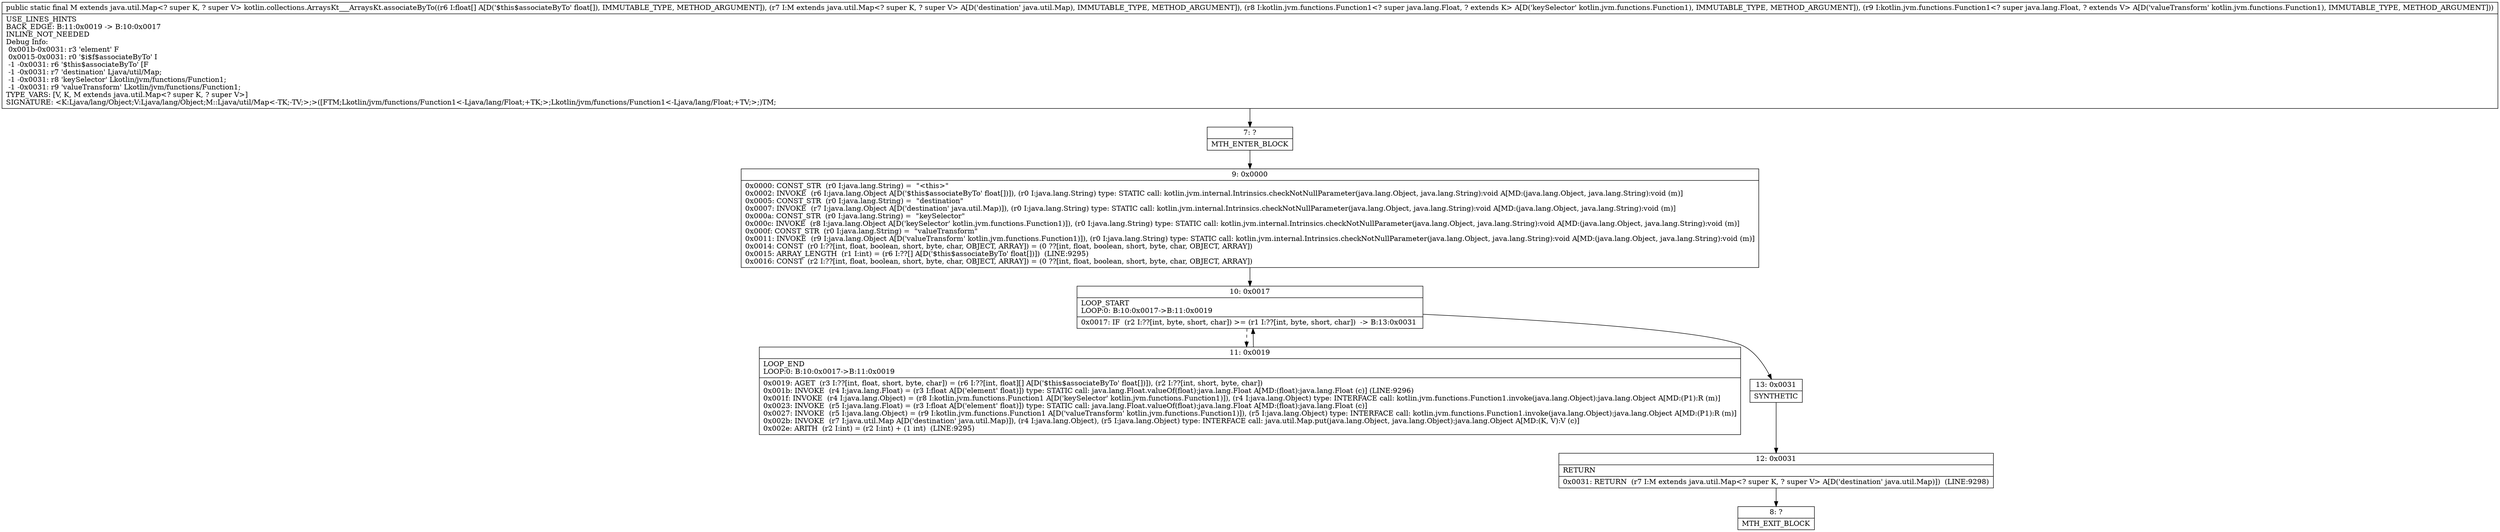 digraph "CFG forkotlin.collections.ArraysKt___ArraysKt.associateByTo([FLjava\/util\/Map;Lkotlin\/jvm\/functions\/Function1;Lkotlin\/jvm\/functions\/Function1;)Ljava\/util\/Map;" {
Node_7 [shape=record,label="{7\:\ ?|MTH_ENTER_BLOCK\l}"];
Node_9 [shape=record,label="{9\:\ 0x0000|0x0000: CONST_STR  (r0 I:java.lang.String) =  \"\<this\>\" \l0x0002: INVOKE  (r6 I:java.lang.Object A[D('$this$associateByTo' float[])]), (r0 I:java.lang.String) type: STATIC call: kotlin.jvm.internal.Intrinsics.checkNotNullParameter(java.lang.Object, java.lang.String):void A[MD:(java.lang.Object, java.lang.String):void (m)]\l0x0005: CONST_STR  (r0 I:java.lang.String) =  \"destination\" \l0x0007: INVOKE  (r7 I:java.lang.Object A[D('destination' java.util.Map)]), (r0 I:java.lang.String) type: STATIC call: kotlin.jvm.internal.Intrinsics.checkNotNullParameter(java.lang.Object, java.lang.String):void A[MD:(java.lang.Object, java.lang.String):void (m)]\l0x000a: CONST_STR  (r0 I:java.lang.String) =  \"keySelector\" \l0x000c: INVOKE  (r8 I:java.lang.Object A[D('keySelector' kotlin.jvm.functions.Function1)]), (r0 I:java.lang.String) type: STATIC call: kotlin.jvm.internal.Intrinsics.checkNotNullParameter(java.lang.Object, java.lang.String):void A[MD:(java.lang.Object, java.lang.String):void (m)]\l0x000f: CONST_STR  (r0 I:java.lang.String) =  \"valueTransform\" \l0x0011: INVOKE  (r9 I:java.lang.Object A[D('valueTransform' kotlin.jvm.functions.Function1)]), (r0 I:java.lang.String) type: STATIC call: kotlin.jvm.internal.Intrinsics.checkNotNullParameter(java.lang.Object, java.lang.String):void A[MD:(java.lang.Object, java.lang.String):void (m)]\l0x0014: CONST  (r0 I:??[int, float, boolean, short, byte, char, OBJECT, ARRAY]) = (0 ??[int, float, boolean, short, byte, char, OBJECT, ARRAY]) \l0x0015: ARRAY_LENGTH  (r1 I:int) = (r6 I:??[] A[D('$this$associateByTo' float[])])  (LINE:9295)\l0x0016: CONST  (r2 I:??[int, float, boolean, short, byte, char, OBJECT, ARRAY]) = (0 ??[int, float, boolean, short, byte, char, OBJECT, ARRAY]) \l}"];
Node_10 [shape=record,label="{10\:\ 0x0017|LOOP_START\lLOOP:0: B:10:0x0017\-\>B:11:0x0019\l|0x0017: IF  (r2 I:??[int, byte, short, char]) \>= (r1 I:??[int, byte, short, char])  \-\> B:13:0x0031 \l}"];
Node_11 [shape=record,label="{11\:\ 0x0019|LOOP_END\lLOOP:0: B:10:0x0017\-\>B:11:0x0019\l|0x0019: AGET  (r3 I:??[int, float, short, byte, char]) = (r6 I:??[int, float][] A[D('$this$associateByTo' float[])]), (r2 I:??[int, short, byte, char]) \l0x001b: INVOKE  (r4 I:java.lang.Float) = (r3 I:float A[D('element' float)]) type: STATIC call: java.lang.Float.valueOf(float):java.lang.Float A[MD:(float):java.lang.Float (c)] (LINE:9296)\l0x001f: INVOKE  (r4 I:java.lang.Object) = (r8 I:kotlin.jvm.functions.Function1 A[D('keySelector' kotlin.jvm.functions.Function1)]), (r4 I:java.lang.Object) type: INTERFACE call: kotlin.jvm.functions.Function1.invoke(java.lang.Object):java.lang.Object A[MD:(P1):R (m)]\l0x0023: INVOKE  (r5 I:java.lang.Float) = (r3 I:float A[D('element' float)]) type: STATIC call: java.lang.Float.valueOf(float):java.lang.Float A[MD:(float):java.lang.Float (c)]\l0x0027: INVOKE  (r5 I:java.lang.Object) = (r9 I:kotlin.jvm.functions.Function1 A[D('valueTransform' kotlin.jvm.functions.Function1)]), (r5 I:java.lang.Object) type: INTERFACE call: kotlin.jvm.functions.Function1.invoke(java.lang.Object):java.lang.Object A[MD:(P1):R (m)]\l0x002b: INVOKE  (r7 I:java.util.Map A[D('destination' java.util.Map)]), (r4 I:java.lang.Object), (r5 I:java.lang.Object) type: INTERFACE call: java.util.Map.put(java.lang.Object, java.lang.Object):java.lang.Object A[MD:(K, V):V (c)]\l0x002e: ARITH  (r2 I:int) = (r2 I:int) + (1 int)  (LINE:9295)\l}"];
Node_13 [shape=record,label="{13\:\ 0x0031|SYNTHETIC\l}"];
Node_12 [shape=record,label="{12\:\ 0x0031|RETURN\l|0x0031: RETURN  (r7 I:M extends java.util.Map\<? super K, ? super V\> A[D('destination' java.util.Map)])  (LINE:9298)\l}"];
Node_8 [shape=record,label="{8\:\ ?|MTH_EXIT_BLOCK\l}"];
MethodNode[shape=record,label="{public static final M extends java.util.Map\<? super K, ? super V\> kotlin.collections.ArraysKt___ArraysKt.associateByTo((r6 I:float[] A[D('$this$associateByTo' float[]), IMMUTABLE_TYPE, METHOD_ARGUMENT]), (r7 I:M extends java.util.Map\<? super K, ? super V\> A[D('destination' java.util.Map), IMMUTABLE_TYPE, METHOD_ARGUMENT]), (r8 I:kotlin.jvm.functions.Function1\<? super java.lang.Float, ? extends K\> A[D('keySelector' kotlin.jvm.functions.Function1), IMMUTABLE_TYPE, METHOD_ARGUMENT]), (r9 I:kotlin.jvm.functions.Function1\<? super java.lang.Float, ? extends V\> A[D('valueTransform' kotlin.jvm.functions.Function1), IMMUTABLE_TYPE, METHOD_ARGUMENT]))  | USE_LINES_HINTS\lBACK_EDGE: B:11:0x0019 \-\> B:10:0x0017\lINLINE_NOT_NEEDED\lDebug Info:\l  0x001b\-0x0031: r3 'element' F\l  0x0015\-0x0031: r0 '$i$f$associateByTo' I\l  \-1 \-0x0031: r6 '$this$associateByTo' [F\l  \-1 \-0x0031: r7 'destination' Ljava\/util\/Map;\l  \-1 \-0x0031: r8 'keySelector' Lkotlin\/jvm\/functions\/Function1;\l  \-1 \-0x0031: r9 'valueTransform' Lkotlin\/jvm\/functions\/Function1;\lTYPE_VARS: [V, K, M extends java.util.Map\<? super K, ? super V\>]\lSIGNATURE: \<K:Ljava\/lang\/Object;V:Ljava\/lang\/Object;M::Ljava\/util\/Map\<\-TK;\-TV;\>;\>([FTM;Lkotlin\/jvm\/functions\/Function1\<\-Ljava\/lang\/Float;+TK;\>;Lkotlin\/jvm\/functions\/Function1\<\-Ljava\/lang\/Float;+TV;\>;)TM;\l}"];
MethodNode -> Node_7;Node_7 -> Node_9;
Node_9 -> Node_10;
Node_10 -> Node_11[style=dashed];
Node_10 -> Node_13;
Node_11 -> Node_10;
Node_13 -> Node_12;
Node_12 -> Node_8;
}

